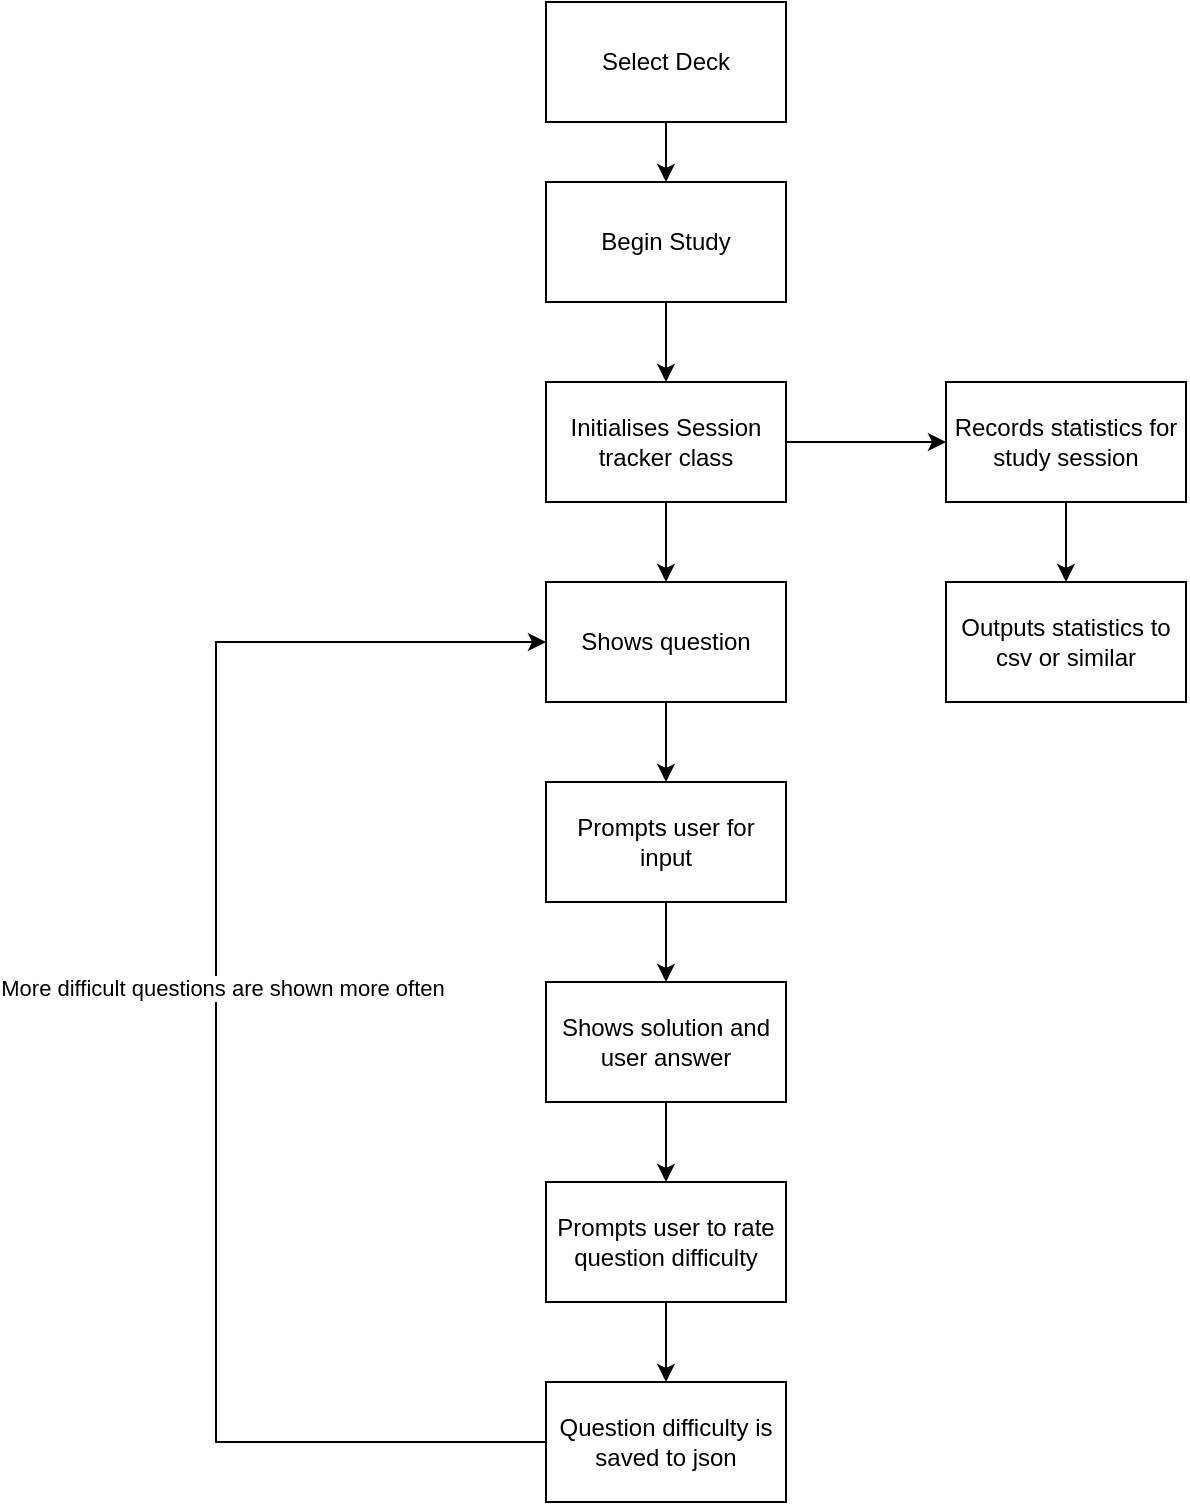 <mxfile version="17.2.5" type="device"><diagram id="QC9O4vtNz1iSwbdLGzQ4" name="Page-1"><mxGraphModel dx="1018" dy="603" grid="1" gridSize="10" guides="1" tooltips="1" connect="1" arrows="1" fold="1" page="1" pageScale="1" pageWidth="850" pageHeight="1100" math="0" shadow="0"><root><mxCell id="0"/><mxCell id="1" parent="0"/><mxCell id="DfNijfI9NvYeUJAHgNMC-6" value="" style="edgeStyle=orthogonalEdgeStyle;rounded=0;orthogonalLoop=1;jettySize=auto;html=1;" edge="1" parent="1" source="DfNijfI9NvYeUJAHgNMC-1" target="DfNijfI9NvYeUJAHgNMC-5"><mxGeometry relative="1" as="geometry"/></mxCell><mxCell id="DfNijfI9NvYeUJAHgNMC-1" value="Select Deck&lt;br&gt;" style="rounded=0;whiteSpace=wrap;html=1;" vertex="1" parent="1"><mxGeometry x="365" y="50" width="120" height="60" as="geometry"/></mxCell><mxCell id="DfNijfI9NvYeUJAHgNMC-8" value="" style="edgeStyle=orthogonalEdgeStyle;rounded=0;orthogonalLoop=1;jettySize=auto;html=1;" edge="1" parent="1" source="DfNijfI9NvYeUJAHgNMC-5" target="DfNijfI9NvYeUJAHgNMC-7"><mxGeometry relative="1" as="geometry"/></mxCell><mxCell id="DfNijfI9NvYeUJAHgNMC-5" value="Begin Study" style="whiteSpace=wrap;html=1;rounded=0;" vertex="1" parent="1"><mxGeometry x="365" y="140" width="120" height="60" as="geometry"/></mxCell><mxCell id="DfNijfI9NvYeUJAHgNMC-10" value="" style="edgeStyle=orthogonalEdgeStyle;rounded=0;orthogonalLoop=1;jettySize=auto;html=1;" edge="1" parent="1" source="DfNijfI9NvYeUJAHgNMC-7" target="DfNijfI9NvYeUJAHgNMC-9"><mxGeometry relative="1" as="geometry"/></mxCell><mxCell id="DfNijfI9NvYeUJAHgNMC-24" value="" style="edgeStyle=orthogonalEdgeStyle;rounded=0;orthogonalLoop=1;jettySize=auto;html=1;" edge="1" parent="1" source="DfNijfI9NvYeUJAHgNMC-7" target="DfNijfI9NvYeUJAHgNMC-23"><mxGeometry relative="1" as="geometry"/></mxCell><mxCell id="DfNijfI9NvYeUJAHgNMC-7" value="Initialises Session tracker class" style="whiteSpace=wrap;html=1;rounded=0;" vertex="1" parent="1"><mxGeometry x="365" y="240" width="120" height="60" as="geometry"/></mxCell><mxCell id="DfNijfI9NvYeUJAHgNMC-12" value="" style="edgeStyle=orthogonalEdgeStyle;rounded=0;orthogonalLoop=1;jettySize=auto;html=1;" edge="1" parent="1" source="DfNijfI9NvYeUJAHgNMC-9" target="DfNijfI9NvYeUJAHgNMC-11"><mxGeometry relative="1" as="geometry"/></mxCell><mxCell id="DfNijfI9NvYeUJAHgNMC-9" value="Shows question" style="whiteSpace=wrap;html=1;rounded=0;" vertex="1" parent="1"><mxGeometry x="365" y="340" width="120" height="60" as="geometry"/></mxCell><mxCell id="DfNijfI9NvYeUJAHgNMC-14" value="" style="edgeStyle=orthogonalEdgeStyle;rounded=0;orthogonalLoop=1;jettySize=auto;html=1;" edge="1" parent="1" source="DfNijfI9NvYeUJAHgNMC-11" target="DfNijfI9NvYeUJAHgNMC-13"><mxGeometry relative="1" as="geometry"/></mxCell><mxCell id="DfNijfI9NvYeUJAHgNMC-11" value="Prompts user for input" style="whiteSpace=wrap;html=1;rounded=0;" vertex="1" parent="1"><mxGeometry x="365" y="440" width="120" height="60" as="geometry"/></mxCell><mxCell id="DfNijfI9NvYeUJAHgNMC-16" value="" style="edgeStyle=orthogonalEdgeStyle;rounded=0;orthogonalLoop=1;jettySize=auto;html=1;" edge="1" parent="1" source="DfNijfI9NvYeUJAHgNMC-13" target="DfNijfI9NvYeUJAHgNMC-15"><mxGeometry relative="1" as="geometry"/></mxCell><mxCell id="DfNijfI9NvYeUJAHgNMC-13" value="Shows solution and user answer" style="whiteSpace=wrap;html=1;rounded=0;" vertex="1" parent="1"><mxGeometry x="365" y="540" width="120" height="60" as="geometry"/></mxCell><mxCell id="DfNijfI9NvYeUJAHgNMC-18" value="" style="edgeStyle=orthogonalEdgeStyle;rounded=0;orthogonalLoop=1;jettySize=auto;html=1;" edge="1" parent="1" source="DfNijfI9NvYeUJAHgNMC-15" target="DfNijfI9NvYeUJAHgNMC-17"><mxGeometry relative="1" as="geometry"/></mxCell><mxCell id="DfNijfI9NvYeUJAHgNMC-15" value="Prompts user to rate question difficulty" style="whiteSpace=wrap;html=1;rounded=0;" vertex="1" parent="1"><mxGeometry x="365" y="640" width="120" height="60" as="geometry"/></mxCell><mxCell id="DfNijfI9NvYeUJAHgNMC-21" style="edgeStyle=orthogonalEdgeStyle;rounded=0;orthogonalLoop=1;jettySize=auto;html=1;entryX=0;entryY=0.5;entryDx=0;entryDy=0;" edge="1" parent="1" source="DfNijfI9NvYeUJAHgNMC-17" target="DfNijfI9NvYeUJAHgNMC-9"><mxGeometry relative="1" as="geometry"><Array as="points"><mxPoint x="200" y="770"/><mxPoint x="200" y="370"/></Array></mxGeometry></mxCell><mxCell id="DfNijfI9NvYeUJAHgNMC-22" value="More difficult questions are shown more often" style="edgeLabel;html=1;align=center;verticalAlign=middle;resizable=0;points=[];" vertex="1" connectable="0" parent="DfNijfI9NvYeUJAHgNMC-21"><mxGeometry x="0.074" y="-3" relative="1" as="geometry"><mxPoint as="offset"/></mxGeometry></mxCell><mxCell id="DfNijfI9NvYeUJAHgNMC-17" value="Question difficulty is saved to json" style="whiteSpace=wrap;html=1;rounded=0;" vertex="1" parent="1"><mxGeometry x="365" y="740" width="120" height="60" as="geometry"/></mxCell><mxCell id="DfNijfI9NvYeUJAHgNMC-26" value="" style="edgeStyle=orthogonalEdgeStyle;rounded=0;orthogonalLoop=1;jettySize=auto;html=1;" edge="1" parent="1" source="DfNijfI9NvYeUJAHgNMC-23" target="DfNijfI9NvYeUJAHgNMC-25"><mxGeometry relative="1" as="geometry"/></mxCell><mxCell id="DfNijfI9NvYeUJAHgNMC-23" value="Records statistics for study session" style="whiteSpace=wrap;html=1;rounded=0;" vertex="1" parent="1"><mxGeometry x="565" y="240" width="120" height="60" as="geometry"/></mxCell><mxCell id="DfNijfI9NvYeUJAHgNMC-25" value="Outputs statistics to csv or similar" style="whiteSpace=wrap;html=1;rounded=0;" vertex="1" parent="1"><mxGeometry x="565" y="340" width="120" height="60" as="geometry"/></mxCell></root></mxGraphModel></diagram></mxfile>
